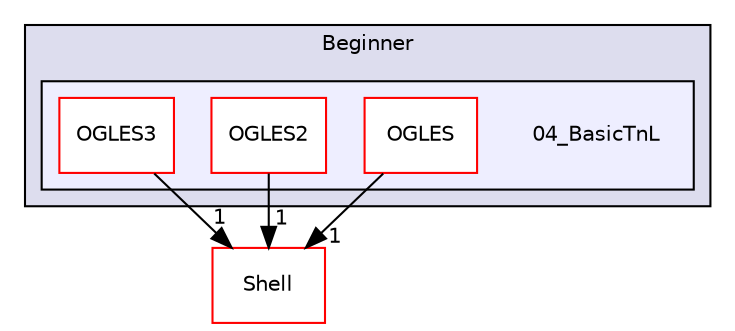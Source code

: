 digraph "PVR/SDK_3.4/Examples/Beginner/04_BasicTnL" {
  compound=true
  node [ fontsize="10", fontname="Helvetica"];
  edge [ labelfontsize="10", labelfontname="Helvetica"];
  subgraph clusterdir_6b2d99e8e1e0e700fd0bfa87b3831548 {
    graph [ bgcolor="#ddddee", pencolor="black", label="Beginner" fontname="Helvetica", fontsize="10", URL="dir_6b2d99e8e1e0e700fd0bfa87b3831548.html"]
  subgraph clusterdir_77dd74aec83bdca5678c9aa13784670a {
    graph [ bgcolor="#eeeeff", pencolor="black", label="" URL="dir_77dd74aec83bdca5678c9aa13784670a.html"];
    dir_77dd74aec83bdca5678c9aa13784670a [shape=plaintext label="04_BasicTnL"];
    dir_321a7a5d9db3183ed6c09cf3e6fb1898 [shape=box label="OGLES" color="red" fillcolor="white" style="filled" URL="dir_321a7a5d9db3183ed6c09cf3e6fb1898.html"];
    dir_bf26301f7b8a6fc72f39729a9eaf7998 [shape=box label="OGLES2" color="red" fillcolor="white" style="filled" URL="dir_bf26301f7b8a6fc72f39729a9eaf7998.html"];
    dir_7b99e86297b2bc15f91f0e31276f271c [shape=box label="OGLES3" color="red" fillcolor="white" style="filled" URL="dir_7b99e86297b2bc15f91f0e31276f271c.html"];
  }
  }
  dir_de41955a66a331b990d60d5323117a97 [shape=box label="Shell" fillcolor="white" style="filled" color="red" URL="dir_de41955a66a331b990d60d5323117a97.html"];
  dir_bf26301f7b8a6fc72f39729a9eaf7998->dir_de41955a66a331b990d60d5323117a97 [headlabel="1", labeldistance=1.5 headhref="dir_001188_000133.html"];
  dir_321a7a5d9db3183ed6c09cf3e6fb1898->dir_de41955a66a331b990d60d5323117a97 [headlabel="1", labeldistance=1.5 headhref="dir_001181_000133.html"];
  dir_7b99e86297b2bc15f91f0e31276f271c->dir_de41955a66a331b990d60d5323117a97 [headlabel="1", labeldistance=1.5 headhref="dir_001195_000133.html"];
}
